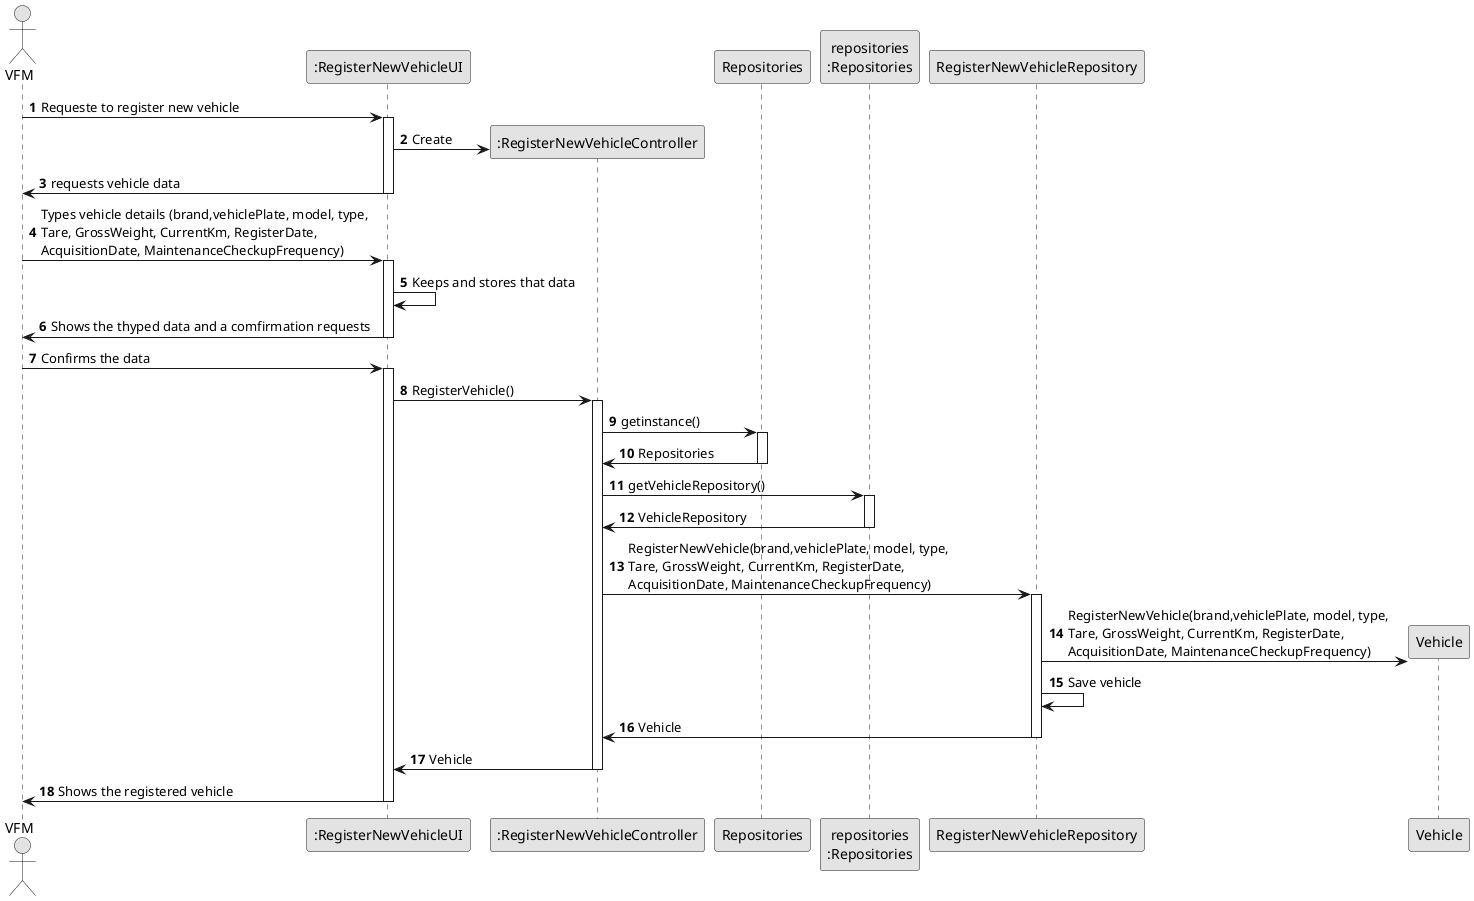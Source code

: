 @startuml
skinparam monochrome true
skinparam packageStyle rectangle
skinparam shadowing false

autonumber

'hide footbox
actor "VFM" as USER

participant ":RegisterNewVehicleUI" as RegisterNewVehicleUI
participant ":RegisterNewVehicleController" as RegisterNewVehicleController
participant "Repositories" as Repositories
participant "repositories\n:Repositories" as repRep
participant "RegisterNewVehicleRepository" as RegisterNewVehicleRepository
participant "Vehicle" as Vehicle

USER -> RegisterNewVehicleUI : Requeste to register new vehicle
activate RegisterNewVehicleUI
RegisterNewVehicleUI -> RegisterNewVehicleController** : Create
RegisterNewVehicleUI -> USER : requests vehicle data
deactivate RegisterNewVehicleUI
USER -> RegisterNewVehicleUI : Types vehicle details (brand,vehiclePlate, model, type, \nTare, GrossWeight, CurrentKm, RegisterDate, \nAcquisitionDate, MaintenanceCheckupFrequency)
activate RegisterNewVehicleUI
RegisterNewVehicleUI -> RegisterNewVehicleUI : Keeps and stores that data
RegisterNewVehicleUI -> USER : Shows the thyped data and a comfirmation requests
deactivate RegisterNewVehicleUI
USER -> RegisterNewVehicleUI : Confirms the data
activate RegisterNewVehicleUI
RegisterNewVehicleUI -> RegisterNewVehicleController : RegisterVehicle()
activate RegisterNewVehicleController
RegisterNewVehicleController -> Repositories : getinstance()
activate Repositories
Repositories -> RegisterNewVehicleController : Repositories
deactivate Repositories
RegisterNewVehicleController -> repRep : getVehicleRepository()
activate repRep
repRep -> RegisterNewVehicleController : VehicleRepository
deactivate repRep
RegisterNewVehicleController -> RegisterNewVehicleRepository : RegisterNewVehicle(brand,vehiclePlate, model, type, \nTare, GrossWeight, CurrentKm, RegisterDate, \nAcquisitionDate, MaintenanceCheckupFrequency)
activate RegisterNewVehicleRepository
RegisterNewVehicleRepository -> Vehicle** : RegisterNewVehicle(brand,vehiclePlate, model, type, \nTare, GrossWeight, CurrentKm, RegisterDate, \nAcquisitionDate, MaintenanceCheckupFrequency)
RegisterNewVehicleRepository -> RegisterNewVehicleRepository : Save vehicle
RegisterNewVehicleRepository -> RegisterNewVehicleController : Vehicle
deactivate RegisterNewVehicleRepository
RegisterNewVehicleController -> RegisterNewVehicleUI : Vehicle
deactivate RegisterNewVehicleController
RegisterNewVehicleUI -> USER : Shows the registered vehicle
deactivate RegisterNewVehicleUI


@enduml

